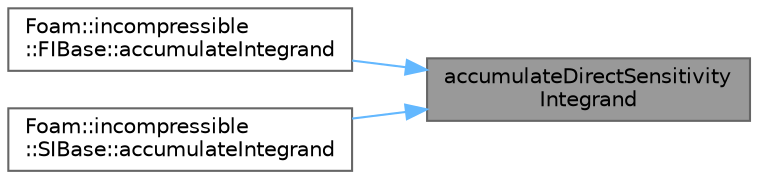 digraph "accumulateDirectSensitivityIntegrand"
{
 // LATEX_PDF_SIZE
  bgcolor="transparent";
  edge [fontname=Helvetica,fontsize=10,labelfontname=Helvetica,labelfontsize=10];
  node [fontname=Helvetica,fontsize=10,shape=box,height=0.2,width=0.4];
  rankdir="RL";
  Node1 [id="Node000001",label="accumulateDirectSensitivity\lIntegrand",height=0.2,width=0.4,color="gray40", fillcolor="grey60", style="filled", fontcolor="black",tooltip=" "];
  Node1 -> Node2 [id="edge1_Node000001_Node000002",dir="back",color="steelblue1",style="solid",tooltip=" "];
  Node2 [id="Node000002",label="Foam::incompressible\l::FIBase::accumulateIntegrand",height=0.2,width=0.4,color="grey40", fillcolor="white", style="filled",URL="$classFoam_1_1incompressible_1_1FIBase.html#ac6c476ddd09d00c0dbe152d0e8fa636d",tooltip=" "];
  Node1 -> Node3 [id="edge2_Node000001_Node000003",dir="back",color="steelblue1",style="solid",tooltip=" "];
  Node3 [id="Node000003",label="Foam::incompressible\l::SIBase::accumulateIntegrand",height=0.2,width=0.4,color="grey40", fillcolor="white", style="filled",URL="$classFoam_1_1incompressible_1_1SIBase.html#ac6c476ddd09d00c0dbe152d0e8fa636d",tooltip=" "];
}

